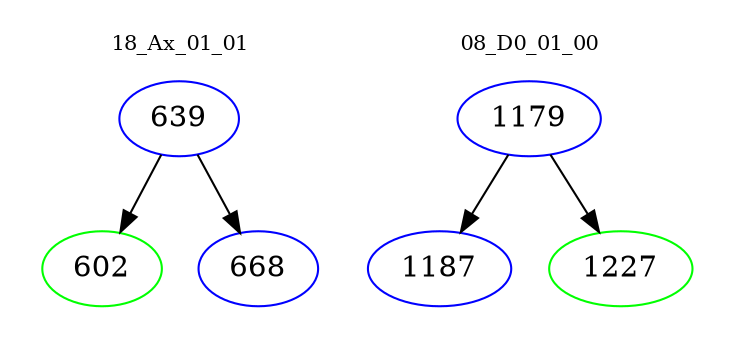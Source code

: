 digraph{
subgraph cluster_0 {
color = white
label = "18_Ax_01_01";
fontsize=10;
T0_639 [label="639", color="blue"]
T0_639 -> T0_602 [color="black"]
T0_602 [label="602", color="green"]
T0_639 -> T0_668 [color="black"]
T0_668 [label="668", color="blue"]
}
subgraph cluster_1 {
color = white
label = "08_D0_01_00";
fontsize=10;
T1_1179 [label="1179", color="blue"]
T1_1179 -> T1_1187 [color="black"]
T1_1187 [label="1187", color="blue"]
T1_1179 -> T1_1227 [color="black"]
T1_1227 [label="1227", color="green"]
}
}
